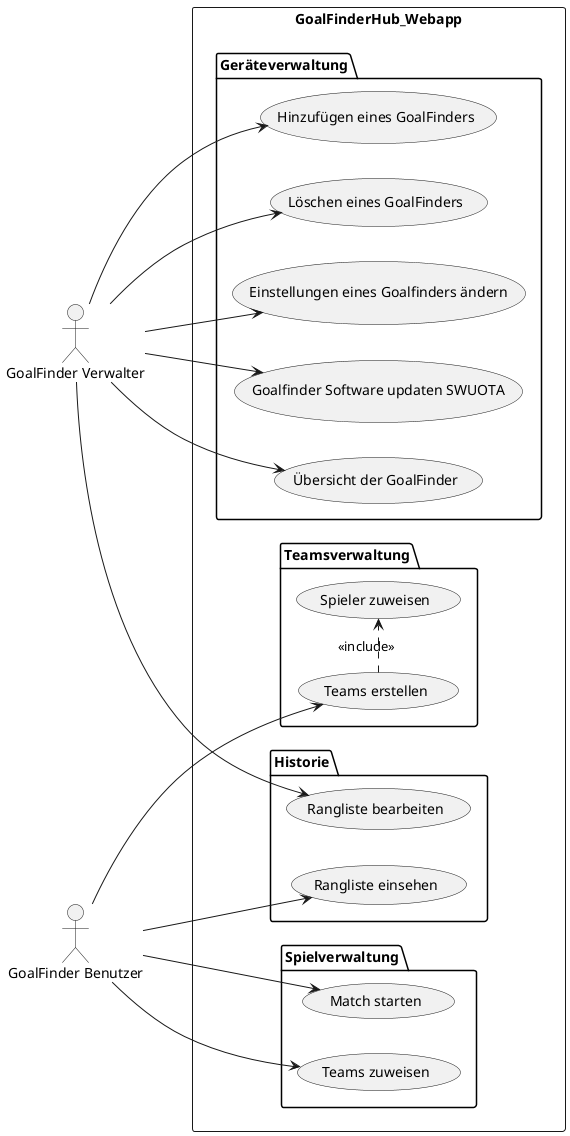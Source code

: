 @startuml UCD
left to right direction

rectangle GoalFinderHub_Webapp {
    package "Geräteverwaltung" {
        (Übersicht der GoalFinder)
        (Hinzufügen eines GoalFinders)
        (Löschen eines GoalFinders)
        (Einstellungen eines Goalfinders ändern)
        (Goalfinder Software updaten SWUOTA)
    }
    package "Spielverwaltung" {
        (Teams zuweisen)
        (Match starten)
    }
    package "Historie" {
        (Rangliste einsehen)
        (Rangliste bearbeiten)
    }
    package "Teamsverwaltung" {
        (Teams erstellen)
        (Spieler zuweisen)
    }
}

:GoalFinder Verwalter: --> (Übersicht der GoalFinder)
:GoalFinder Verwalter: --> (Hinzufügen eines GoalFinders)
:GoalFinder Verwalter: --> (Löschen eines GoalFinders)
:GoalFinder Verwalter: --> (Einstellungen eines Goalfinders ändern)
:GoalFinder Verwalter: --> (Goalfinder Software updaten SWUOTA)

:GoalFinder Benutzer: --> (Teams erstellen)
:GoalFinder Benutzer: --> (Teams zuweisen)
:GoalFinder Benutzer: --> (Match starten)
:GoalFinder Benutzer: --> (Rangliste einsehen)
:GoalFinder Verwalter: --> (Rangliste bearbeiten)


(Teams erstellen) .> (Spieler zuweisen) : <<include>>
@enduml
